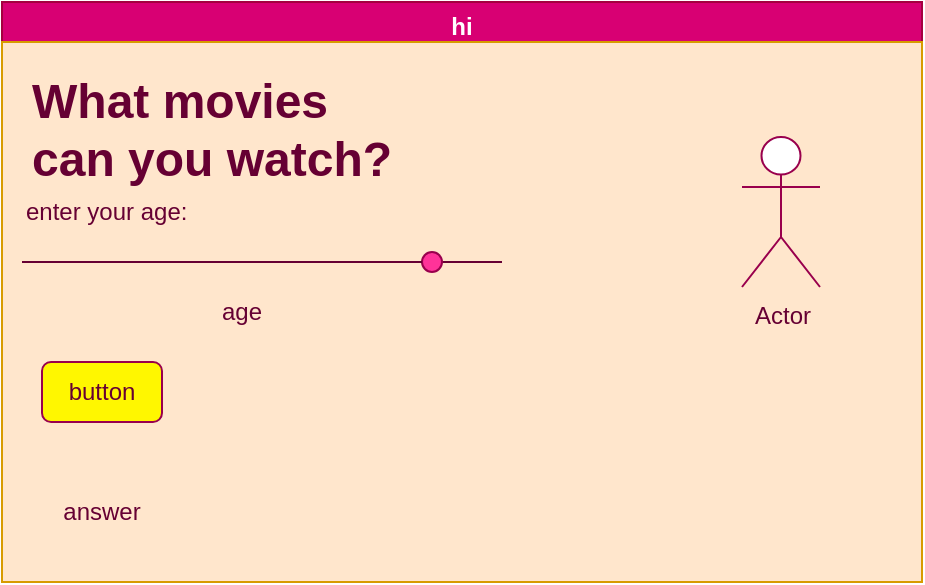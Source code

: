 <mxfile>
    <diagram id="-55225dTMH6KRCjdtvrq" name="Page-1">
        <mxGraphModel dx="594" dy="561" grid="1" gridSize="10" guides="1" tooltips="1" connect="1" arrows="1" fold="1" page="1" pageScale="1" pageWidth="827" pageHeight="1169" math="0" shadow="0">
            <root>
                <mxCell id="0"/>
                <mxCell id="1" parent="0"/>
                <mxCell id="2" value="hi" style="swimlane;fillColor=#d80073;fontColor=#ffffff;strokeColor=#A50040;" parent="1" vertex="1">
                    <mxGeometry x="70" y="190" width="460" height="240" as="geometry"/>
                </mxCell>
                <mxCell id="4" value="" style="rounded=0;whiteSpace=wrap;html=1;fillColor=#ffe6cc;strokeColor=#d79b00;" vertex="1" parent="1">
                    <mxGeometry x="70" y="210" width="460" height="270" as="geometry"/>
                </mxCell>
                <mxCell id="5" value="&lt;font color=&quot;#660033&quot;&gt;enter your age:&lt;/font&gt;" style="text;html=1;strokeColor=none;fillColor=none;align=left;verticalAlign=middle;whiteSpace=wrap;rounded=0;" vertex="1" parent="1">
                    <mxGeometry x="80" y="280" width="100" height="30" as="geometry"/>
                </mxCell>
                <mxCell id="6" value="Actor" style="shape=umlActor;verticalLabelPosition=bottom;verticalAlign=top;html=1;outlineConnect=0;fontColor=#660033;strokeColor=#99004D;" vertex="1" parent="1">
                    <mxGeometry x="440" y="257.5" width="39" height="75" as="geometry"/>
                </mxCell>
                <mxCell id="7" value="&lt;h1&gt;What movies can you watch?&lt;/h1&gt;" style="text;html=1;strokeColor=none;fillColor=none;spacing=5;spacingTop=-20;whiteSpace=wrap;overflow=hidden;rounded=0;fontColor=#660033;" vertex="1" parent="1">
                    <mxGeometry x="80" y="220" width="190" height="120" as="geometry"/>
                </mxCell>
                <mxCell id="8" value="" style="endArrow=none;html=1;fontColor=#660033;strokeColor=#660033;startArrow=none;" edge="1" parent="1" source="9">
                    <mxGeometry width="50" height="50" relative="1" as="geometry">
                        <mxPoint x="80" y="320" as="sourcePoint"/>
                        <mxPoint x="320" y="320" as="targetPoint"/>
                    </mxGeometry>
                </mxCell>
                <mxCell id="9" value="" style="ellipse;whiteSpace=wrap;html=1;aspect=fixed;fontColor=#660033;strokeColor=#99004D;fillColor=#FF3399;" vertex="1" parent="1">
                    <mxGeometry x="280" y="315" width="10" height="10" as="geometry"/>
                </mxCell>
                <mxCell id="10" value="" style="endArrow=none;html=1;fontColor=#660033;strokeColor=#660033;" edge="1" parent="1" target="9">
                    <mxGeometry width="50" height="50" relative="1" as="geometry">
                        <mxPoint x="80" y="320" as="sourcePoint"/>
                        <mxPoint x="320" y="320" as="targetPoint"/>
                    </mxGeometry>
                </mxCell>
                <mxCell id="11" value="age" style="text;html=1;strokeColor=none;fillColor=none;align=center;verticalAlign=middle;whiteSpace=wrap;rounded=0;fontColor=#660033;" vertex="1" parent="1">
                    <mxGeometry x="160" y="330" width="60" height="30" as="geometry"/>
                </mxCell>
                <mxCell id="12" value="button" style="rounded=1;whiteSpace=wrap;html=1;fontColor=#660033;strokeColor=#99004D;fillColor=#FFF700;" vertex="1" parent="1">
                    <mxGeometry x="90" y="370" width="60" height="30" as="geometry"/>
                </mxCell>
                <mxCell id="13" value="answer" style="text;html=1;strokeColor=none;fillColor=none;align=center;verticalAlign=middle;whiteSpace=wrap;rounded=0;fontColor=#660033;" vertex="1" parent="1">
                    <mxGeometry x="90" y="430" width="60" height="30" as="geometry"/>
                </mxCell>
            </root>
        </mxGraphModel>
    </diagram>
</mxfile>